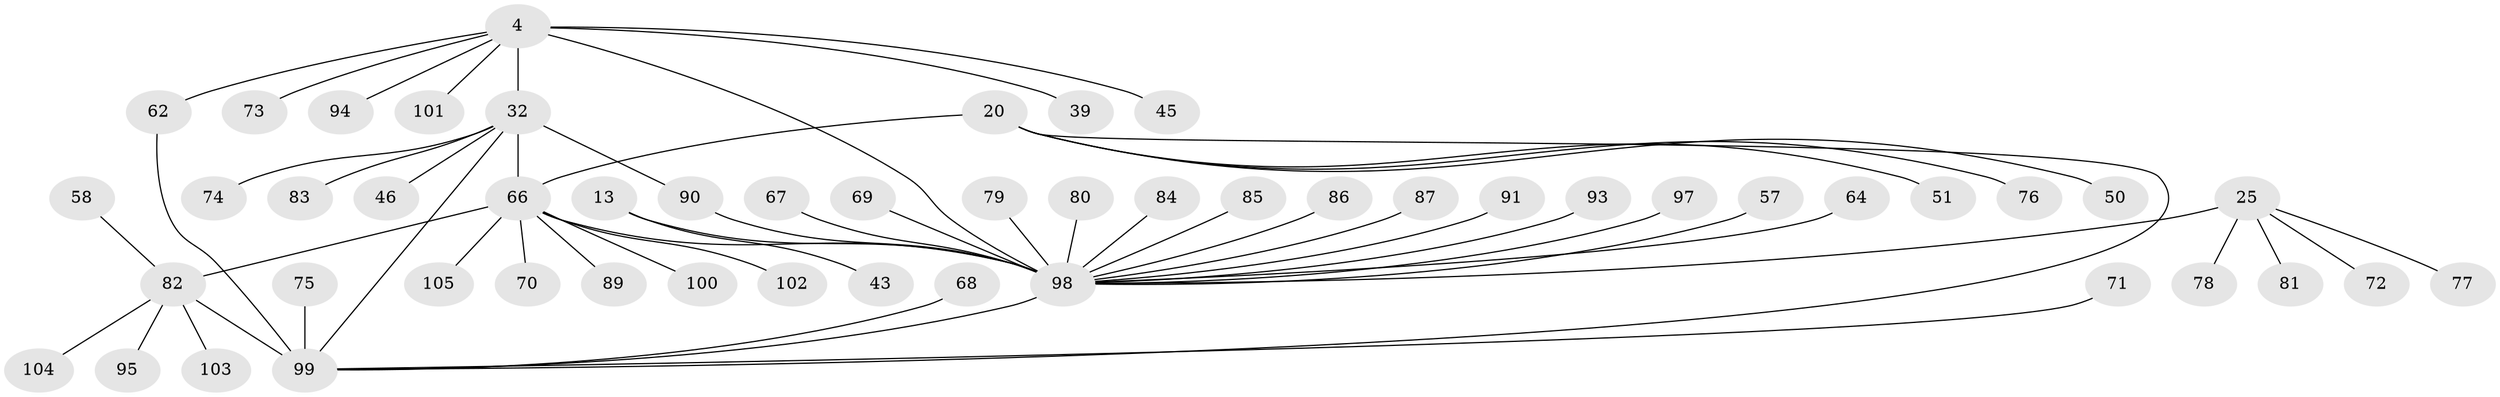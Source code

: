 // original degree distribution, {7: 0.0761904761904762, 8: 0.05714285714285714, 6: 0.0380952380952381, 5: 0.01904761904761905, 4: 0.009523809523809525, 11: 0.009523809523809525, 10: 0.01904761904761905, 9: 0.009523809523809525, 1: 0.5428571428571428, 2: 0.17142857142857143, 3: 0.047619047619047616}
// Generated by graph-tools (version 1.1) at 2025/57/03/04/25 21:57:21]
// undirected, 52 vertices, 57 edges
graph export_dot {
graph [start="1"]
  node [color=gray90,style=filled];
  4 [super="+2"];
  13 [super="+11"];
  20 [super="+18"];
  25 [super="+21"];
  32 [super="+5+26"];
  39;
  43;
  45;
  46;
  50;
  51;
  57;
  58 [super="+38+52"];
  62;
  64 [super="+59"];
  66 [super="+53+19+37+49+54+63"];
  67;
  68 [super="+35"];
  69;
  70;
  71 [super="+36"];
  72;
  73;
  74 [super="+48"];
  75;
  76;
  77;
  78;
  79;
  80;
  81 [super="+65"];
  82 [super="+30+10"];
  83;
  84;
  85;
  86 [super="+34"];
  87;
  89;
  90;
  91;
  93;
  94;
  95;
  97 [super="+41+60"];
  98 [super="+92+14+56+15+55"];
  99 [super="+29+47+8+28+42"];
  100 [super="+44"];
  101;
  102 [super="+96"];
  103;
  104;
  105 [super="+88"];
  4 -- 62;
  4 -- 94;
  4 -- 101;
  4 -- 39;
  4 -- 73;
  4 -- 45;
  4 -- 98 [weight=2];
  4 -- 32 [weight=6];
  13 -- 43;
  13 -- 98 [weight=6];
  20 -- 76;
  20 -- 50;
  20 -- 51;
  20 -- 66 [weight=6];
  20 -- 99;
  25 -- 72;
  25 -- 77;
  25 -- 78;
  25 -- 81;
  25 -- 98 [weight=6];
  32 -- 66;
  32 -- 99;
  32 -- 74;
  32 -- 46;
  32 -- 83;
  32 -- 90;
  57 -- 98;
  58 -- 82;
  62 -- 99;
  64 -- 98;
  66 -- 98 [weight=3];
  66 -- 100;
  66 -- 70;
  66 -- 102;
  66 -- 105;
  66 -- 89;
  66 -- 82;
  67 -- 98;
  68 -- 99;
  69 -- 98;
  71 -- 99;
  75 -- 99;
  79 -- 98;
  80 -- 98;
  82 -- 99 [weight=6];
  82 -- 103;
  82 -- 104;
  82 -- 95;
  84 -- 98;
  85 -- 98;
  86 -- 98;
  87 -- 98;
  90 -- 98;
  91 -- 98;
  93 -- 98 [weight=2];
  97 -- 98;
  98 -- 99 [weight=2];
}
